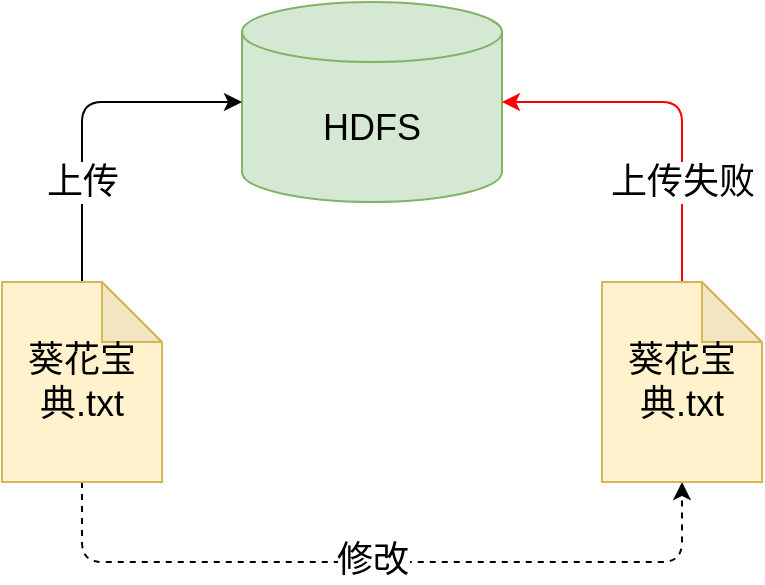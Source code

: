 <mxfile version="20.7.4" type="device"><diagram id="Jrunz67Y4gQThP0VVxWm" name="第 1 页"><mxGraphModel dx="1036" dy="614" grid="1" gridSize="10" guides="1" tooltips="1" connect="1" arrows="1" fold="1" page="1" pageScale="1" pageWidth="827" pageHeight="1169" math="0" shadow="0"><root><mxCell id="0"/><mxCell id="1" parent="0"/><mxCell id="YZo7OZCypE6Oq-S-U60D-1" value="HDFS" style="shape=cylinder3;whiteSpace=wrap;html=1;boundedLbl=1;backgroundOutline=1;size=15;fillColor=#d5e8d4;strokeColor=#82b366;fontSize=18;" vertex="1" parent="1"><mxGeometry x="330" y="80" width="130" height="100" as="geometry"/></mxCell><mxCell id="YZo7OZCypE6Oq-S-U60D-7" style="edgeStyle=orthogonalEdgeStyle;rounded=1;orthogonalLoop=1;jettySize=auto;html=1;exitX=0.5;exitY=0;exitDx=0;exitDy=0;exitPerimeter=0;entryX=0;entryY=0.5;entryDx=0;entryDy=0;entryPerimeter=0;fontSize=18;" edge="1" parent="1" source="YZo7OZCypE6Oq-S-U60D-4" target="YZo7OZCypE6Oq-S-U60D-1"><mxGeometry x="0.491" y="-50" relative="1" as="geometry"><mxPoint as="offset"/></mxGeometry></mxCell><mxCell id="YZo7OZCypE6Oq-S-U60D-10" value="上传" style="edgeLabel;html=1;align=center;verticalAlign=middle;resizable=0;points=[];fontSize=18;" vertex="1" connectable="0" parent="YZo7OZCypE6Oq-S-U60D-7"><mxGeometry x="-0.266" relative="1" as="geometry"><mxPoint y="12" as="offset"/></mxGeometry></mxCell><mxCell id="YZo7OZCypE6Oq-S-U60D-13" style="edgeStyle=orthogonalEdgeStyle;rounded=1;orthogonalLoop=1;jettySize=auto;html=1;exitX=0.5;exitY=1;exitDx=0;exitDy=0;exitPerimeter=0;entryX=0.5;entryY=1;entryDx=0;entryDy=0;entryPerimeter=0;fontSize=18;strokeColor=default;dashed=1;" edge="1" parent="1" source="YZo7OZCypE6Oq-S-U60D-4" target="YZo7OZCypE6Oq-S-U60D-8"><mxGeometry relative="1" as="geometry"><Array as="points"><mxPoint x="250" y="360"/><mxPoint x="550" y="360"/></Array></mxGeometry></mxCell><mxCell id="YZo7OZCypE6Oq-S-U60D-15" value="修改" style="edgeLabel;html=1;align=center;verticalAlign=middle;resizable=0;points=[];fontSize=18;" vertex="1" connectable="0" parent="YZo7OZCypE6Oq-S-U60D-13"><mxGeometry x="0.119" y="1" relative="1" as="geometry"><mxPoint x="-28" as="offset"/></mxGeometry></mxCell><mxCell id="YZo7OZCypE6Oq-S-U60D-4" value="葵花宝典.txt" style="shape=note;whiteSpace=wrap;html=1;backgroundOutline=1;darkOpacity=0.05;fontSize=18;fillColor=#fff2cc;strokeColor=#d6b656;" vertex="1" parent="1"><mxGeometry x="210" y="220" width="80" height="100" as="geometry"/></mxCell><mxCell id="YZo7OZCypE6Oq-S-U60D-9" style="edgeStyle=orthogonalEdgeStyle;rounded=1;orthogonalLoop=1;jettySize=auto;html=1;exitX=0.5;exitY=0;exitDx=0;exitDy=0;exitPerimeter=0;entryX=1;entryY=0.5;entryDx=0;entryDy=0;entryPerimeter=0;fontSize=18;strokeColor=#FF0000;" edge="1" parent="1" source="YZo7OZCypE6Oq-S-U60D-8" target="YZo7OZCypE6Oq-S-U60D-1"><mxGeometry relative="1" as="geometry"/></mxCell><mxCell id="YZo7OZCypE6Oq-S-U60D-14" value="上传失败" style="edgeLabel;html=1;align=center;verticalAlign=middle;resizable=0;points=[];fontSize=18;" vertex="1" connectable="0" parent="YZo7OZCypE6Oq-S-U60D-9"><mxGeometry x="-0.24" relative="1" as="geometry"><mxPoint y="18" as="offset"/></mxGeometry></mxCell><mxCell id="YZo7OZCypE6Oq-S-U60D-8" value="葵花宝典.txt" style="shape=note;whiteSpace=wrap;html=1;backgroundOutline=1;darkOpacity=0.05;fontSize=18;fillColor=#fff2cc;strokeColor=#d6b656;" vertex="1" parent="1"><mxGeometry x="510" y="220" width="80" height="100" as="geometry"/></mxCell></root></mxGraphModel></diagram></mxfile>